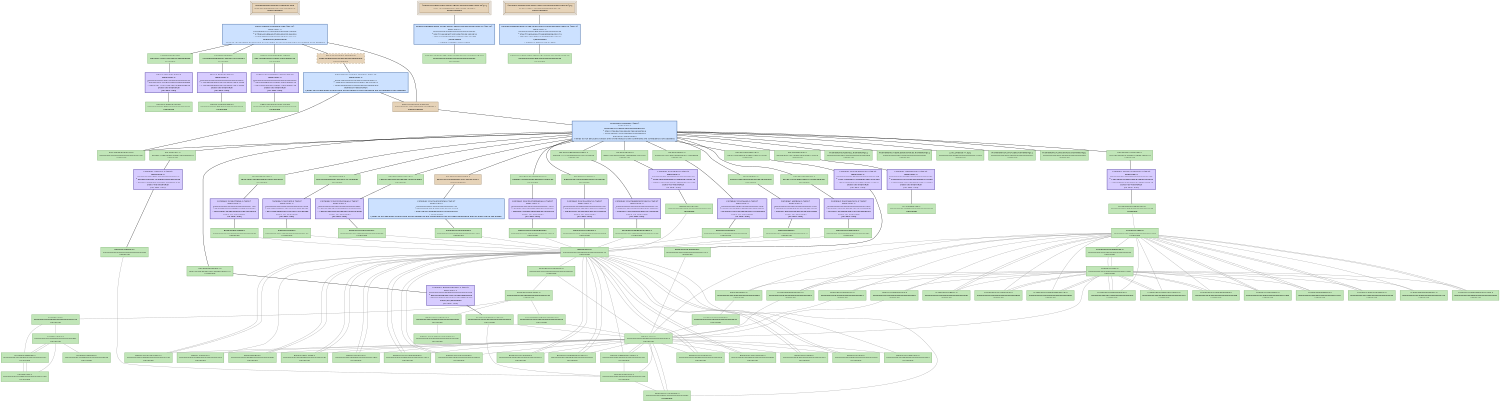 digraph GetSecs {
   size = "10.000000,8.500000";
   concentrate = false;

   node [ shape = box, style = filled, color = "0.3 0.5 0.6", fillcolor = "0.3 0.2 0.9", fontname = "Monaco", fontsize = "9" ];
   n00001 [ label = "Development/GetSecs.mexmac.app\n508e58ffafad6d8309572d750c26ca12\nDepsUpdated", color = "0.1 0.5 0.5", fillcolor = "0.1 0.2 0.9", peripheries = 3 ];
   n00002 [ label = "Contents/Info.plist\n4dc5f3971f72f19587eb734eba9def6e\nUpToDate" ];
   n00003 [ label = "GetSecs.build/Info.plist\n000000004355fe970000000000000295\nUpToDate" ];
   n00004 [ label = "Contents/PkgInfo\nc1064bb39ad825b013658601497c2ba4\nUpToDate" ];
   n00005 [ label = "GetSecs.build/PkgInfo\n000000004355fe970000000000000008\nUpToDate" ];
   n00006 [ label = "English.lproj/InfoPlist.strings\n0e415e9ff05d2c18edccf19c69d6072a\nUpToDate" ];
   n00007 [ label = "English.lproj/InfoPlist.strings\n00000000434c45840000000000000228\nUpToDate" ];
   n00008 [ label = "ppc/PsychError.o\n4a6e7f0590ce29d9213ab8ed61d41032\nUpToDate" ];
   n00009 [ label = "Base/PsychError.c\n00000000434c4585000000000000563d\nUpToDate" ];
   n00010 [ label = "ppc/PsychRegisterProject.o\n3ee5dc17f37026b900f83704125f085e\nUpToDate" ];
   n00011 [ label = "Base/PsychRegisterProject.c\n00000000434c458500000000000012e6\nUpToDate" ];
   n00012 [ label = "ppc/PsychHelp.o\n60426351a01e3b7ee9e29457796086ad\nUpToDate" ];
   n00013 [ label = "Base/PsychHelp.c\n00000000434c811d00000000000005b8\nUpToDate" ];
   n00014 [ label = "ppc/MiniBox.o\n5f5e041fe50afccb586033a87b32398d\nUpToDate" ];
   n00015 [ label = "Base/MiniBox.c\n00000000434c45850000000000000f4f\nUpToDate" ];
   n00016 [ label = "ppc/PsychMemory.o\ne57d3713044ebe7bb41810822a8dc061\nUpToDate" ];
   n00017 [ label = "Base/PsychMemory.c\n00000000434ca96200000000000003a4\nUpToDate" ];
   n00018 [ label = "ppc/ProjectTable.o\nde7878fe14e3d390fea01eb97202ace2\nUpToDate" ];
   n00019 [ label = "Base/ProjectTable.c\n00000000434c4585000000000000023a\nUpToDate" ];
   n00020 [ label = "ppc/PsychInit.o\nb251ff5838db78e163242cc7475d5ed8\nUpToDate" ];
   n00021 [ label = "Base/PsychInit.c\n00000000434c45850000000000000759\nUpToDate" ];
   n00022 [ label = "ppc/PsychTimeGlue.o\n1d531ca0c8e9f9c2fd887285c41f3347\nUpToDate" ];
   n00023 [ label = "Base/PsychTimeGlue.c\n000000004355ef98000000000000157f\nUpToDate" ];
   n00024 [ label = "ppc/RegisterProject.o\nd99700f28c864ec340164ea5f9e6d770\nUpToDate" ];
   n00025 [ label = "GetSecs/RegisterProject.c\n00000000434c45850000000000000484\nUpToDate" ];
   n00026 [ label = "ppc/GetSecs.o\na59eaf75db6d2e455d8b70d028a94cfa\nUpToDate" ];
   n00027 [ label = "GetSecs/GetSecs.c\n00000000434c4585000000000000039a\nUpToDate" ];
   n00028 [ label = "ppc/PsychStructGlue.o\n1d6007aec0a35053b8998130d73c8fdd\nUpToDate" ];
   n00029 [ label = "Base/PsychStructGlue.c\n00000000434c45850000000000002bb8\nUpToDate" ];
   n00030 [ label = "ppc/PsychVersioning.o\ne8977d7d149d0eaaf73c91460653cd71\nDepsUpdated", color = "0.1 0.5 0.5", fillcolor = "0.1 0.2 0.9" ];
   n00031 [ label = "Base/PsychVersioning.c\n000000004355fea500000000000014ee\nUpToDate" ];
   n00032 [ label = "ppc/MODULEVersion.o\n1387af65a49c2c50eecd1dba81e6dc1a\nUpToDate" ];
   n00033 [ label = "Screen/MODULEVersion.c\n000000004355fcd7000000000000124e\nUpToDate" ];
   n00034 [ label = "ppc/PsychScriptingGlue.o\nafaf28513d49a5cbf58eb59b125e5ca4\nUpToDate" ];
   n00035 [ label = "Base/PsychScriptingGlue.c\n00000000434c458500000000000105c5\nUpToDate" ];
   n00036 [ label = "ppc/mexversion.o\n9450e46251657ea05582ff48ef11b559\nUpToDate" ];
   n00037 [ label = "src/mexversion.c\n000000004332d94600000000000002d2\nUpToDate" ];
   n00038 [ label = "ppc/PsychAuthors.o\nfcd4b7699156206d96c85f4a1644e6f5\nUpToDate" ];
   n00039 [ label = "Base/PsychAuthors.c\n00000000434c81430000000000000d3b\nUpToDate" ];
   n00040 [ label = "MacOS/GetSecs.mexmac\nad2a78da7132852f444f242a69fe0f5a\nDepsUpdated", color = "0.1 0.5 0.5", fillcolor = "0.1 0.2 0.9" ];
   n00041 [ label = "Frameworks/OpenGL.framework[C]\n00000000434ac55900000000000000ee\nUpToDate" ];
   n00042 [ label = "Frameworks/ApplicationServices.framework[C]\n00000000434ac53300000000000000ee\nUpToDate" ];
   n00043 [ label = "2.95.2/libstdc++.a[C]\n00000000434abb590000000000075c68\nUpToDate" ];
   n00044 [ label = "Frameworks/CoreAudio.framework[C]\n00000000434ac55b00000000000000cc\nUpToDate" ];
   n00045 [ label = "Frameworks/CoreServices.framework[C]\n00000000434ac53600000000000000ee\nUpToDate" ];
   n00046 [ label = "mac/mexFunction.map\n000000004332d946000000000000012e\nUpToDate" ];
   n00047 [ label = "<GetSecs.build/Script-2FD615B907306666008DA6B4.sh>[A]\n99571244db6b8f2518b07325e1655bf4\nDepsUpdated", color = "0.1 0.5 0.5", fillcolor = "0.1 0.2 0.9", peripheries = 3 ];
   n00048 [ label = "GetSecs.build/Script-2FD615B907306666008DA6B4.sh\n000000004355fe9700000000000000ec\nUpToDate" ];
   n00049 [ label = "<GetSecs.build/Script-2FD615BA07306666008DA6B4.sh>[A]\n3f46f71afa179e505a9dd92bd6c2814a\nDepsUpdated", color = "0.1 0.5 0.5", fillcolor = "0.1 0.2 0.9", peripheries = 3 ];
   n00050 [ label = "GetSecs.build/Script-2FD615BA07306666008DA6B4.sh\n000000004355fe97000000000000003e\nUpToDate" ];
   n00051 [ label = "<MacOS/GetSecs.mexmac>\n98d346db96d0555ea60a68302eeb846e\nDepsUpdated", color = "0.1 0.5 0.5", fillcolor = "0.1 0.2 0.9", style = "filled,dashed" ];
   n00052 [ label = "Base/Psych.h\n00000000435548b60000000000000410\nUpToDate" ];
   n00053 [ label = "Base/Psych.h\n00000000435548b60000000000000410\nUpToDate" ];
   n00054 [ label = "GetSecs/GetSecs.h\n00000000434c4585000000000000027e\nUpToDate" ];
   n00055 [ label = "Base/PsychConstants.h\n00000000435548d4000000000000080d\nUpToDate" ];
   n00056 [ label = "Base/MiniBox.h\n00000000435548d400000000000004d6\nUpToDate" ];
   n00057 [ label = "Base/ProjectTable.h\n00000000435548d400000000000002f6\nUpToDate" ];
   n00058 [ label = "Base/PsychError.h\n00000000435548d40000000000001fe7\nUpToDate" ];
   n00059 [ label = "Base/PsychScriptingGlue.h\n00000000435548f30000000000001a37\nUpToDate" ];
   n00060 [ label = "Base/PsychStructGlue.h\n000000004355496c0000000000000bcc\nUpToDate" ];
   n00061 [ label = "Base/PsychCellGlue.h\n00000000434c458500000000000005c5\nUpToDate" ];
   n00062 [ label = "Base/PsychRegisterProject.h\n00000000435548d400000000000003f1\nUpToDate" ];
   n00063 [ label = "Base/PsychAuthors.h\n00000000435548d400000000000005e9\nUpToDate" ];
   n00064 [ label = "Base/PsychVersioning.h\n00000000435548f300000000000004dd\nUpToDate" ];
   n00065 [ label = "Base/PsychHelp.h\n00000000434c45850000000000000357\nUpToDate" ];
   n00066 [ label = "Base/PsychInit.h\n00000000435548f300000000000002db\nUpToDate" ];
   n00067 [ label = "Base/PsychMemory.h\n00000000435548d40000000000000473\nUpToDate" ];
   n00068 [ label = "Base/PsychTimeGlue.h\n000000004355ef010000000000000483\nUpToDate" ];
   n00069 [ label = "Base/PsychInstrument.h\n00000000435548d400000000000001a8\nUpToDate" ];
   n00070 [ label = "GetSecs/RegisterProject.h\n00000000434c45850000000000000201\nUpToDate" ];
   n00071 [ label = "Base/TimeLists.h\n00000000435548f300000000000002a9\nUpToDate" ];
   n00072 [ label = "Base/PsychIncludes.h\n00000000435548d4000000000000074c\nUpToDate" ];
   n00073 [ label = "Base/PsychPlatform.h\n00000000435548d40000000000000589\nUpToDate" ];
   n00074 [ label = "include/mex.h\n000000004332d9460000000000003742\nUpToDate" ];
   n00075 [ label = "OS9ToolboxFragments/Events.h\n00000000434c45850000000000000236\nUpToDate" ];
   n00076 [ label = "Base/PsychPlatformConstants.h\n000000004355492f000000000000070e\nUpToDate" ];
   n00077 [ label = "include/matrix.h\n000000004332d9460000000000009ff2\nUpToDate" ];
   n00078 [ label = "include/mwdebug.h\n000000004332d9460000000000002b3c\nUpToDate" ];
   n00079 [ label = "include/tmwtypes.h\n000000004332d946000000000000458d\nUpToDate" ];
   n00080 [ label = "include/mat.h\n000000004332d94600000000000023ab\nUpToDate" ];
   n00081 [ label = "Screen/Screen.h\n000000004355f28e00000000000012e0\nUpToDate" ];
   n00082 [ label = "Screen/PsychRects.h\n00000000434c458500000000000005d5\nUpToDate" ];
   n00083 [ label = "Screen/ScreenTypes.h\n00000000434c458500000000000013b6\nUpToDate" ];
   n00084 [ label = "Screen/PsychVideoGlue.h\n00000000434c458500000000000005d4\nUpToDate" ];
   n00085 [ label = "Screen/PsychScreenGlue.h\n00000000434c45850000000000000d6d\nUpToDate" ];
   n00086 [ label = "Screen/PsychWindowTextGlue.h\n00000000434c458500000000000008ee\nUpToDate" ];
   n00087 [ label = "Screen/WindowBank.h\n000000004355e68c0000000000001b31\nUpToDate" ];
   n00088 [ label = "Screen/PsychWindowGlue.h\n000000004355e21f0000000000000a66\nUpToDate" ];
   n00089 [ label = "Screen/PsychTextureSupport.h\n000000004355a03b0000000000000370\nUpToDate" ];
   n00090 [ label = "Screen/PsychAlphaBlending.h\n00000000434c458500000000000004fb\nUpToDate" ];
   n00091 [ label = "Screen/ScreenArguments.h\n00000000434c45850000000000000ca3\nUpToDate" ];
   n00092 [ label = "Screen/RegisterProject.h\n00000000434c45850000000000000284\nUpToDate" ];
   n00093 [ label = "Screen/WindowHelpers.h\n00000000434c45850000000000000773\nUpToDate" ];
   n00094 [ label = "Fonts/PsychFontGlue.h\n00000000434c45850000000000000e47\nUpToDate" ];
   n00095 [ label = "Fonts/ScreenFontGlue.h\n00000000434c45850000000000000260\nUpToDate" ];
   n00096 [ label = "Fonts/FontInfo.h\n00000000434c45850000000000000ef4\nUpToDate" ];
   n00097 [ label = "Screen/ScreenPreferenceState.h\n000000004355d9f300000000000006ba\nUpToDate" ];
   n00098 [ label = "Screen/Screen.h\n000000004355f28e00000000000012e0\nUpToDate" ];
   n00099 [ label = "Fonts/PsychFontGlue.h\n00000000434c45850000000000000e47\nUpToDate" ];

   node [ shape = box, style = "filled,bold", color = "0.7 0.5 0.7", fillcolor = "0.7 0.2 1.0", fontname = "Monaco", fontsize = "9" ];
   c00001 [ label = "PBXCp Info.plist <wt:0>\nwaitCount: 0\n000000004355fe970000000000000295\n^ 4dc5f3975c270f0287eb734eba9dedfb\n= 4dc5f3971f72f19587eb734eba9def6e\nDoesNotNeedToRun\n(no 'why' info)" ];
   c00002 [ label = "PBXCp PkgInfo <wt:0>\nwaitCount: 0\n00000000000000000000000000000000\n^ c1064bb39ad825b013658601497c2ba4\n= c1064bb39ad825b013658601497c2ba4\nDoesNotNeedToRun\n(no 'why' info)" ];
   c00003 [ label = "CpResource InfoPlist.strings <wt:4>\nwaitCount: 0\n00000000000000000000000000000000\n^ 0e415e9ff05d2c18edccf19c69d6072a\n= 0e415e9ff05d2c18edccf19c69d6072a\nDoesNotNeedToRun\n(no 'why' info)" ];
   c00004 [ label = "CompileC PsychError.o <wt:6>\nwaitCount: 0\n000000004355492f0000000000004529\n^ 4a6e7f05d39b60f6213ab8ed61d4551b\n= 4a6e7f0590ce29d9213ab8ed61d41032\nDoesNotNeedToRun\n(no 'why' info)" ];
   c00005 [ label = "CompileC PsychRegisterProject.o <wt:6>\nwaitCount: 0\n000000004355492f00000000000001f2\n^ 3ee5dc17b0256f9600f83704125f09ac\n= 3ee5dc17f37026b900f83704125f085e\nDoesNotNeedToRun\n(no 'why' info)" ];
   c00006 [ label = "CompileC PsychHelp.o <wt:6>\nwaitCount: 0\n0000000043558db700000000000016ac\n^ 60426351e34bb6c9e9e2945779609001\n= 60426351a01e3b7ee9e29457796086ad\nDoesNotNeedToRun\n(no 'why' info)" ];
   c00007 [ label = "CompileC MiniBox.o <wt:6>\nwaitCount: 0\n000000004355492f0000000000001c5b\n^ 5f5e041fa65fb5e4586033a87b3225d6\n= 5f5e041fe50afccb586033a87b32398d\nDoesNotNeedToRun\n(no 'why' info)" ];
   c00008 [ label = "CompileC PsychMemory.o <wt:6>\nwaitCount: 0\n000000004355a5c800000000000010b0\n^ e57d3713471b1bb3b41810822a8dd0d1\n= e57d3713044ebe7bb41810822a8dc061\nDoesNotNeedToRun\n(no 'why' info)" ];
   c00009 [ label = "CompileC ProjectTable.o <wt:6>\nwaitCount: 0\n000000004355492f000000000000112e\n^ de7878fe57b69abffea01eb97202bdcc\n= de7878fe14e3d390fea01eb97202ace2\nDoesNotNeedToRun\n(no 'why' info)" ];
   c00010 [ label = "CompileC PsychInit.o <wt:6>\nwaitCount: 0\n000000004355492f000000000000144d\n^ b251ff587b8e31ce63242cc7475d4a95\n= b251ff5838db78e163242cc7475d5ed8\nDoesNotNeedToRun\n(no 'why' info)" ];
   c00011 [ label = "CompileC PsychTimeGlue.o <wt:6>\nwaitCount: 0\n000000004355ee4200000000000010df\n^ 1d531ca08bbc1780fd887285c41f2398\n= 1d531ca0c8e9f9c2fd887285c41f3347\nDoesNotNeedToRun\n(no 'why' info)" ];
   c00012 [ label = "CompileC RegisterProject.o <wt:6>\nwaitCount: 0\n000000004355eedb00000000000007d9\n^ d99700f2cfd3a01840164ea5f9e6d0a9\n= d99700f28c864ec340164ea5f9e6d770\nDoesNotNeedToRun\n(no 'why' info)" ];
   c00013 [ label = "CompileC GetSecs.o <wt:6>\nwaitCount: 0\n000000004355ef010000000000000567\n^ a59eaf759838c1445d8b70d028a9499d\n= a59eaf75db6d2e455d8b70d028a94cfa\nDoesNotNeedToRun\n(no 'why' info)" ];
   c00014 [ label = "CompileC PsychStructGlue.o <wt:6>\nwaitCount: 0\n000000004355492f00000000000038ac\n^ 1d6007ae83f6197cb8998130d73cb771\n= 1d6007aec0a35053b8998130d73c8fdd\nDoesNotNeedToRun\n(no 'why' info)" ];
   c00015 [ label = "CompileC PsychVersioning.o <wt:6>\nwaitCount: 0\n00000000434cf20f00000000000007fa\n^ e8977d7d57d1fca5f73c91460653ca8b\n= e8977d7d149d0eaaf73c91460653cd71\nNeedsToRun\nNeeds to run because at least one of the outputs of the command is has an older timestamp than at least one of the inputs.", color = "0.6 0.5 0.7", fillcolor = "0.6 0.2 1.0" ];
   c00016 [ label = "CompileC MODULEVersion.o <wt:6>\nwaitCount: 0\n000000004355fcd7000000000000124e\n^ 1387af65e7c9d087eecd1dba81e6ce54\n= 1387af65a49c2c50eecd1dba81e6dc1a\nDoesNotNeedToRun\n(no 'why' info)" ];
   c00017 [ label = "CompileC PsychScriptingGlue.o <wt:6>\nwaitCount: 0\n000000004355492f00000000000116d1\n^ afaf28517e1cece4f58eb59b125f4a75\n= afaf28513d49a5cbf58eb59b125e5ca4\nDoesNotNeedToRun\n(no 'why' info)" ];
   c00018 [ label = "CompileC mexversion.o <wt:6>\nwaitCount: 0\n000000004332d94600000000000002d2\n^ 9450e4621257a7e65582ff48ef11b78b\n= 9450e46251657ea05582ff48ef11b559\nDoesNotNeedToRun\n(no 'why' info)" ];
   c00019 [ label = "CompileC PsychAuthors.o <wt:6>\nwaitCount: 0\n0000000043558de90000000000001e2f\n^ fcd4b769d203ad8496c85f4a1644f8da\n= fcd4b7699156206d96c85f4a1644e6f5\nDoesNotNeedToRun\n(no 'why' info)" ];
   c00020 [ label = "Ld GetSecs.mexmac <wt:6>\nwaitCount: 0\n82c269221c7eaf2cce655e4fc0def100\n^ 2fe811f86d4c2a038a2a7a65a920fe5a\n= ad2a78da7132852f444f242a69fe0f5a\nIndirectlyNeedsToRun\nNeeds to run because at least one of the inputs to the command are scheduled to be updated.", color = "0.6 0.5 0.7", fillcolor = "0.6 0.2 1.0" ];
   c00021 [ label = "PhaseScriptExecution Script-2FD615B907306666008DA6B4.sh <wt:10>\nwaitCount: 0\n000000004355fe9700000000000000ec\n^ 99571244983e71b218b07325e1655b18\n= 99571244db6b8f2518b07325e1655bf4\nNeedsToRun\n1 output is always out-of-date", color = "0.6 0.5 0.7", fillcolor = "0.6 0.2 1.0" ];
   c00022 [ label = "PhaseScriptExecution Script-2FD615BA07306666008DA6B4.sh <wt:12>\nwaitCount: 0\n000000004355fe97000000000000003e\n^ 3f46f71ab94260c75a9dd92bd6c28174\n= 3f46f71afa179e505a9dd92bd6c2814a\nNeedsToRun\n1 output is always out-of-date", color = "0.6 0.5 0.7", fillcolor = "0.6 0.2 1.0" ];
   c00023 [ label = "EditSymbols GetSecs.mexmac <wt:13>\nwaitCount: 0\nad2a78da32005c69444f242a69fe0e74\n^ 35f93e01a4d00937e2454c1a47158a1a\n= 98d346db96d0555ea60a68302eeb846e\nIndirectlyNeedsToRun\nNeeds to run because at least one of the inputs to the command are scheduled to be updated.", color = "0.6 0.5 0.7", fillcolor = "0.6 0.2 1.0" ];
   c00024 [ label = "Touch GetSecs.mexmac.app <wt:14>\nwaitCount: 0\nb77bd8ba9215284c9b0748c9dd2248d4\n^ e7f580453db845cf925065bcd10482c6\n= 508e58ffafad6d8309572d750c26ca12\nIndirectlyNeedsToRun\nNeeds to run because at least one of the inputs to the command are scheduled to be updated.", color = "0.6 0.5 0.7", fillcolor = "0.6 0.2 1.0" ];

   edge [ style = solid, color = black, arrowhead = none, arrowtail = normal ];
   n00001 -> { c00024 };
   n00002 -> { c00001 };
   n00004 -> { c00002 };
   n00006 -> { c00003 };
   n00008 -> { c00004 };
   n00010 -> { c00005 };
   n00012 -> { c00006 };
   n00014 -> { c00007 };
   n00016 -> { c00008 };
   n00018 -> { c00009 };
   n00020 -> { c00010 };
   n00022 -> { c00011 };
   n00024 -> { c00012 };
   n00026 -> { c00013 };
   n00028 -> { c00014 };
   n00030 -> { c00015 };
   n00032 -> { c00016 };
   n00034 -> { c00017 };
   n00036 -> { c00018 };
   n00038 -> { c00019 };
   n00040 -> { c00020 };
   n00047 -> { c00021 };
   n00049 -> { c00022 };
   n00051 -> { c00023 };
   c00001 -> { n00003 };
   c00002 -> { n00005 n00005 };
   c00003 -> { n00007 n00007 };
   c00004 -> { n00009 };
   c00005 -> { n00011 };
   c00006 -> { n00013 };
   c00007 -> { n00015 };
   c00008 -> { n00017 };
   c00009 -> { n00019 };
   c00010 -> { n00021 };
   c00011 -> { n00023 };
   c00012 -> { n00025 };
   c00013 -> { n00027 };
   c00014 -> { n00029 };
   c00015 -> { n00031 };
   c00016 -> { n00033 };
   c00017 -> { n00035 };
   c00018 -> { n00037 };
   c00019 -> { n00039 };
   c00020 -> { n00008 n00010 n00012 n00014 n00016 n00018 n00020 n00022 n00024 n00026 n00028 n00030 n00032 n00034 n00036 n00038 n00041 n00042 n00043 n00044 n00045 n00046 };
   c00021 -> { n00048 };
   c00022 -> { n00050 };
   c00023 -> { n00040 n00046 };
   c00024 -> { n00002 n00004 n00006 n00040 n00051 };

   edge [ style = solid, color = gray60, arrowhead = none, arrowtail = normal ];
   n00009 -> { n00052 };
   n00011 -> { n00052 };
   n00013 -> { n00052 };
   n00015 -> { n00052 };
   n00017 -> { n00052 };
   n00019 -> { n00052 };
   n00021 -> { n00052 };
   n00023 -> { n00053 };
   n00025 -> { n00053 n00054 };
   n00027 -> { n00054 };
   n00029 -> { n00052 };
   n00031 -> { n00052 };
   n00033 -> { n00081 };
   n00035 -> { n00052 };
   n00039 -> { n00052 };
   n00052 -> { n00055 n00056 n00057 n00058 n00059 n00060 n00061 n00062 n00063 n00064 n00065 n00066 n00067 n00068 n00069 n00070 n00071 };
   n00053 -> { n00055 n00056 n00057 n00058 n00059 n00060 n00061 n00062 n00063 n00064 n00065 n00066 n00067 n00068 n00069 n00070 n00071 };
   n00054 -> { n00053 n00068 };
   n00055 -> { n00072 };
   n00056 -> { n00052 };
   n00057 -> { n00052 };
   n00058 -> { n00052 };
   n00059 -> { n00052 };
   n00060 -> { n00052 };
   n00061 -> { n00052 };
   n00062 -> { n00052 };
   n00063 -> { n00052 };
   n00064 -> { n00052 };
   n00065 -> { n00052 };
   n00066 -> { n00052 };
   n00068 -> { n00053 };
   n00069 -> { n00052 };
   n00070 -> { n00053 n00054 };
   n00072 -> { n00073 n00074 n00074 n00075 n00074 };
   n00073 -> { n00076 };
   n00074 -> { n00077 n00077 n00078 };
   n00075 -> { n00053 };
   n00077 -> { n00079 n00078 };
   n00078 -> { n00077 n00080 };
   n00080 -> { n00077 n00078 };
   n00081 -> { n00053 n00082 n00083 n00084 n00085 n00086 n00087 n00088 n00089 n00090 n00091 n00092 n00093 n00094 n00095 n00096 n00097 };
   n00082 -> { n00081 };
   n00083 -> { n00081 };
   n00084 -> { n00098 };
   n00085 -> { n00098 };
   n00086 -> { n00098 };
   n00087 -> { n00081 };
   n00088 -> { n00098 };
   n00089 -> { n00098 };
   n00090 -> { n00098 };
   n00091 -> { n00081 };
   n00092 -> { n00053 n00081 };
   n00094 -> { n00053 };
   n00095 -> { n00053 };
   n00096 -> { n00099 };
   n00097 -> { n00081 };
   n00098 -> { n00053 n00082 n00083 n00084 n00085 n00086 n00087 n00088 n00089 n00090 n00091 n00092 n00093 n00094 n00095 n00096 n00097 };
   n00099 -> { n00053 };
}
